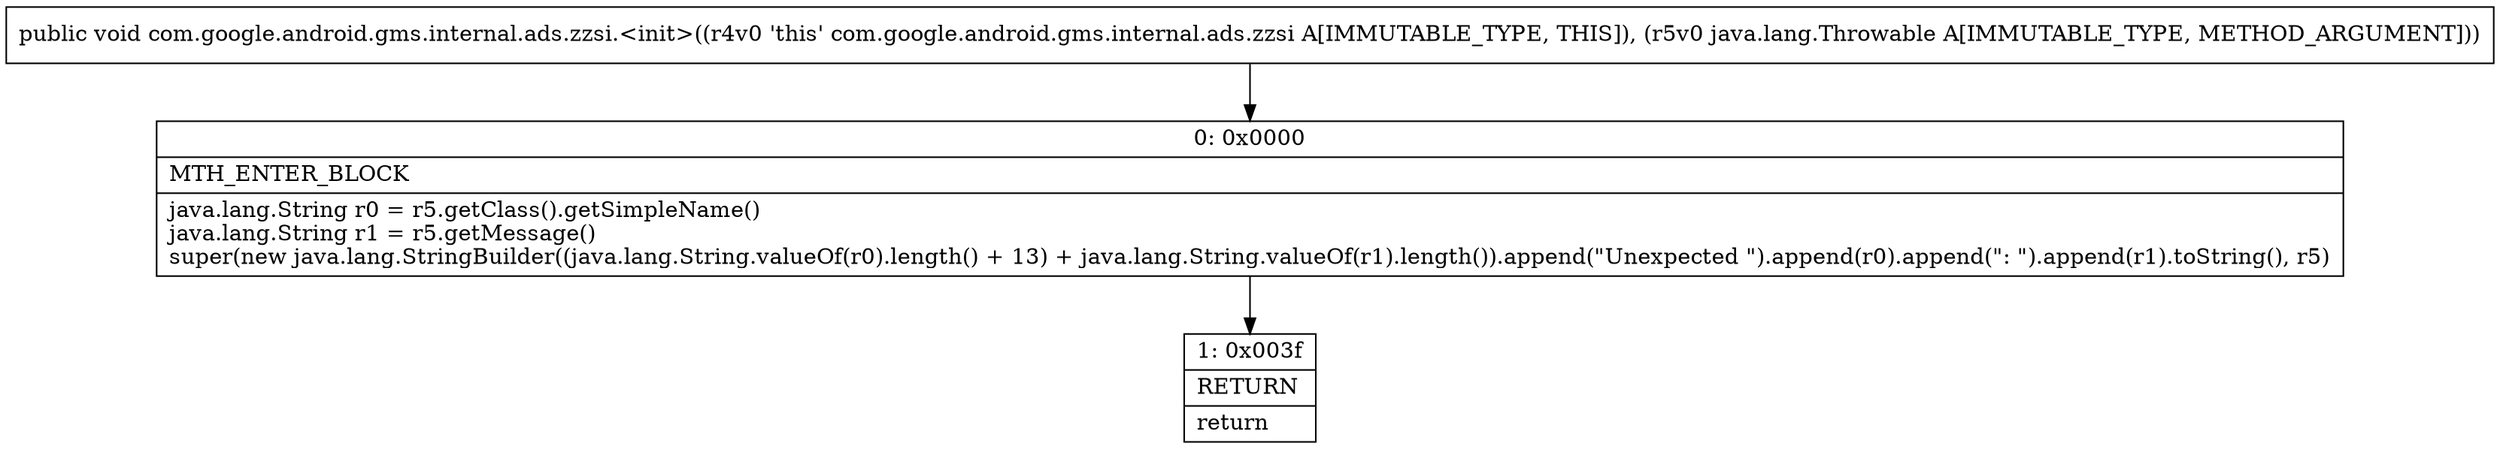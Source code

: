 digraph "CFG forcom.google.android.gms.internal.ads.zzsi.\<init\>(Ljava\/lang\/Throwable;)V" {
Node_0 [shape=record,label="{0\:\ 0x0000|MTH_ENTER_BLOCK\l|java.lang.String r0 = r5.getClass().getSimpleName()\ljava.lang.String r1 = r5.getMessage()\lsuper(new java.lang.StringBuilder((java.lang.String.valueOf(r0).length() + 13) + java.lang.String.valueOf(r1).length()).append(\"Unexpected \").append(r0).append(\": \").append(r1).toString(), r5)\l}"];
Node_1 [shape=record,label="{1\:\ 0x003f|RETURN\l|return\l}"];
MethodNode[shape=record,label="{public void com.google.android.gms.internal.ads.zzsi.\<init\>((r4v0 'this' com.google.android.gms.internal.ads.zzsi A[IMMUTABLE_TYPE, THIS]), (r5v0 java.lang.Throwable A[IMMUTABLE_TYPE, METHOD_ARGUMENT])) }"];
MethodNode -> Node_0;
Node_0 -> Node_1;
}

